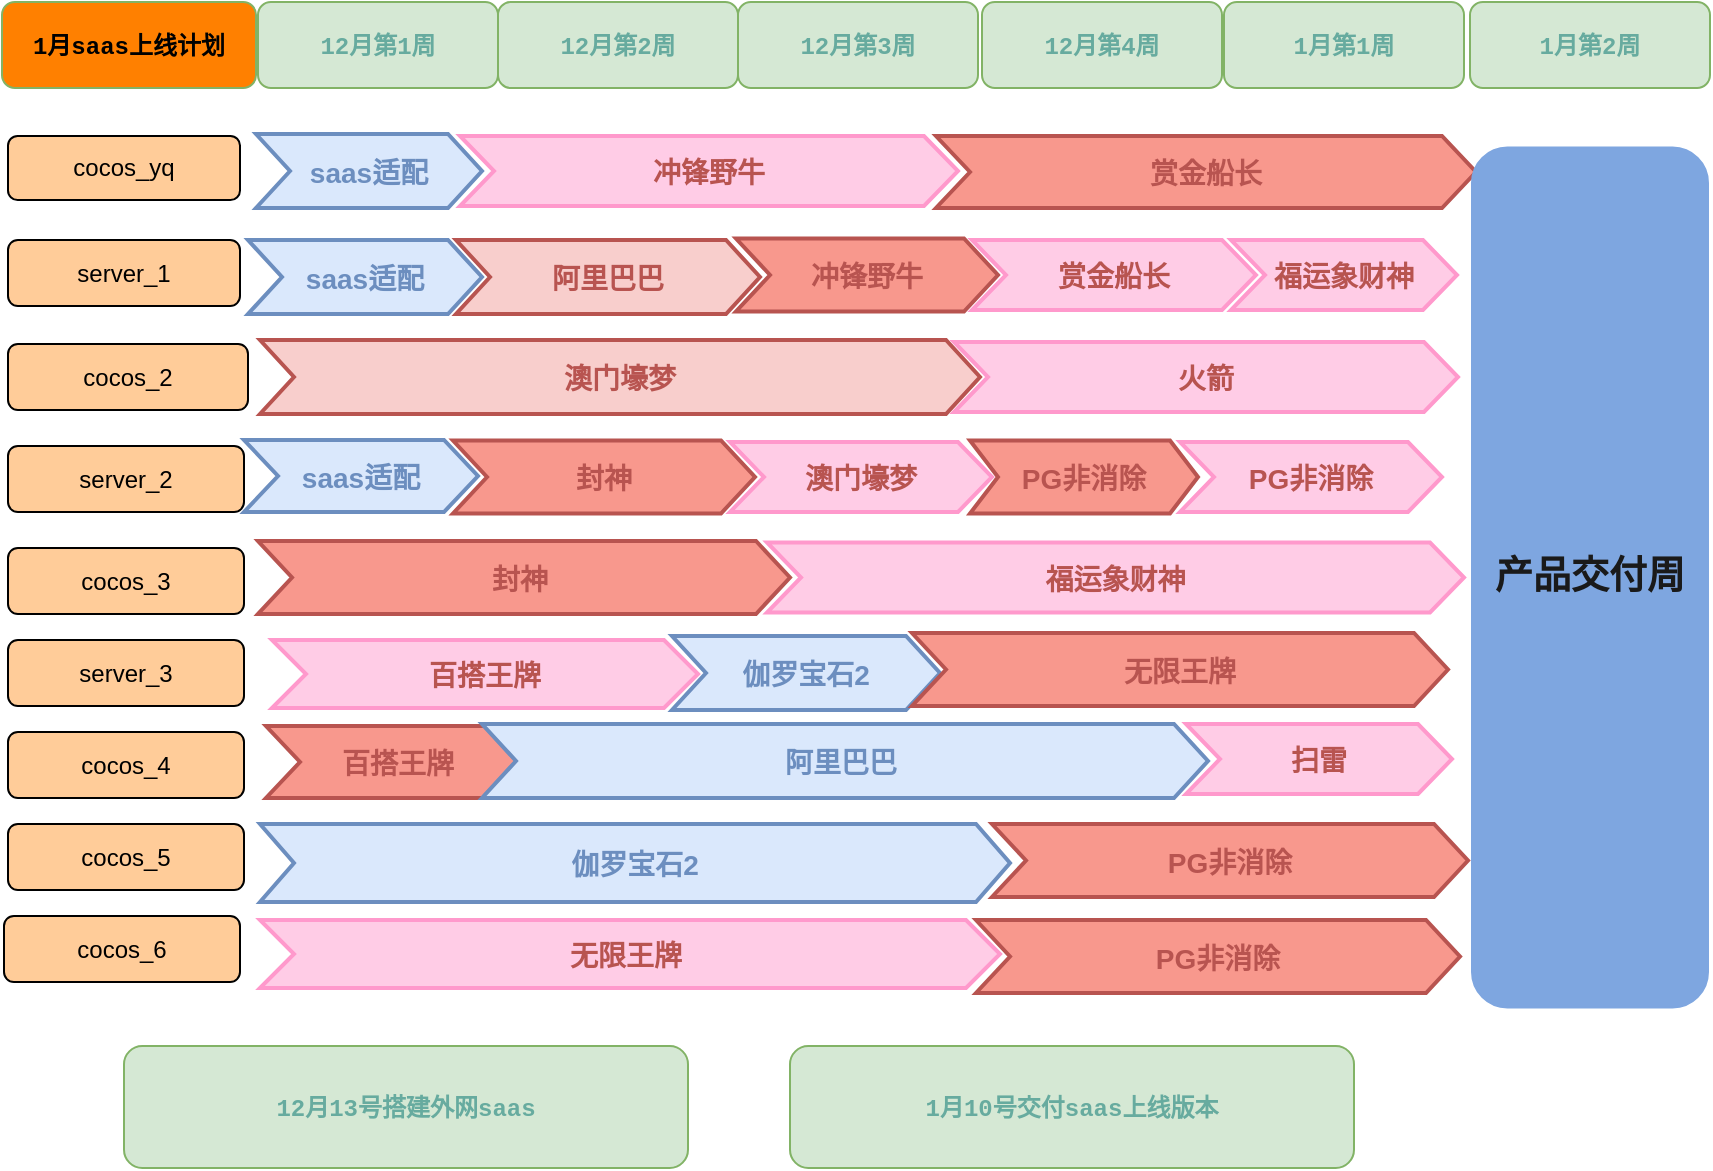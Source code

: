 <mxfile border="50" scale="3" compressed="false" locked="false" version="24.9.3">
  <diagram name="Blank" id="YmL12bMKpDGza6XwsDPr">
    <mxGraphModel dx="1426" dy="755" grid="0" gridSize="10" guides="1" tooltips="1" connect="1" arrows="1" fold="1" page="1" pageScale="1" pageWidth="827" pageHeight="1169" background="none" math="1" shadow="0">
      <root>
        <mxCell id="X5NqExCQtvZxIxQ7pmgY-0" />
        <mxCell id="1" parent="X5NqExCQtvZxIxQ7pmgY-0" />
        <mxCell id="NjAqU9Y5rHBkyYTPuW-a-1" value="" style="swimlane;fontStyle=2;childLayout=stackLayout;horizontal=1;startSize=0;fillColor=none;horizontalStack=1;resizeParent=1;resizeParentMax=0;resizeLast=0;collapsible=0;marginBottom=0;swimlaneFillColor=none;strokeColor=none;fontFamily=Helvetica;fontSize=14;fontColor=#BABABA;points=[];verticalAlign=middle;stackBorder=10;stackSpacing=-10;resizable=1;" parent="1" vertex="1">
          <mxGeometry x="210" y="105" width="133" height="57" as="geometry" />
        </mxCell>
        <mxCell id="NjAqU9Y5rHBkyYTPuW-a-2" value="saas适配" style="shape=step;perimeter=stepPerimeter;strokeColor=#6C8EBF;fontFamily=Helvetica;fontSize=14;fontColor=#6C8EBF;fillColor=#dae8fc;fixedSize=1;size=17;fontStyle=1;strokeWidth=2;spacingTop=0;points=[];" parent="NjAqU9Y5rHBkyYTPuW-a-1" vertex="1">
          <mxGeometry x="10" y="10" width="113" height="37" as="geometry" />
        </mxCell>
        <mxCell id="jHLEkjA2fBFGdiIuungd-1" value="&lt;font style=&quot;&quot; face=&quot;Courier New&quot;&gt;&lt;b style=&quot;&quot;&gt;1月saas上线计划&lt;/b&gt;&lt;/font&gt;" style="rounded=1;whiteSpace=wrap;html=1;fillColor=#FF8000;strokeColor=#82b366;" parent="1" vertex="1">
          <mxGeometry x="93" y="49" width="127" height="43" as="geometry" />
        </mxCell>
        <mxCell id="jHLEkjA2fBFGdiIuungd-2" value="&lt;font color=&quot;#67ab9f&quot; style=&quot;&quot; face=&quot;Courier New&quot;&gt;&lt;b style=&quot;&quot;&gt;12月第1周&lt;/b&gt;&lt;/font&gt;" style="rounded=1;whiteSpace=wrap;html=1;fillColor=#d5e8d4;strokeColor=#82b366;" parent="1" vertex="1">
          <mxGeometry x="221" y="49" width="120" height="43" as="geometry" />
        </mxCell>
        <mxCell id="jHLEkjA2fBFGdiIuungd-3" value="&lt;font color=&quot;#67ab9f&quot; style=&quot;&quot; face=&quot;Courier New&quot;&gt;&lt;b style=&quot;&quot;&gt;12月第2周&lt;/b&gt;&lt;/font&gt;" style="rounded=1;whiteSpace=wrap;html=1;fillColor=#d5e8d4;strokeColor=#82b366;" parent="1" vertex="1">
          <mxGeometry x="341" y="49" width="120" height="43" as="geometry" />
        </mxCell>
        <mxCell id="jHLEkjA2fBFGdiIuungd-4" value="&lt;font color=&quot;#67ab9f&quot; style=&quot;&quot; face=&quot;Courier New&quot;&gt;&lt;b style=&quot;&quot;&gt;12月第3周&lt;/b&gt;&lt;/font&gt;" style="rounded=1;whiteSpace=wrap;html=1;fillColor=#d5e8d4;strokeColor=#82b366;" parent="1" vertex="1">
          <mxGeometry x="461" y="49" width="120" height="43" as="geometry" />
        </mxCell>
        <mxCell id="jHLEkjA2fBFGdiIuungd-5" value="&lt;font color=&quot;#67ab9f&quot; style=&quot;&quot; face=&quot;Courier New&quot;&gt;&lt;b style=&quot;&quot;&gt;12月第4周&lt;/b&gt;&lt;/font&gt;" style="rounded=1;whiteSpace=wrap;html=1;fillColor=#d5e8d4;strokeColor=#82b366;" parent="1" vertex="1">
          <mxGeometry x="583" y="49" width="120" height="43" as="geometry" />
        </mxCell>
        <mxCell id="jHLEkjA2fBFGdiIuungd-7" value="saas适配" style="shape=step;perimeter=stepPerimeter;strokeColor=#6C8EBF;fontFamily=Helvetica;fontSize=14;fontColor=#6C8EBF;fillColor=#dae8fc;fixedSize=1;size=17;fontStyle=1;strokeWidth=2;spacingTop=0;points=[];" parent="1" vertex="1">
          <mxGeometry x="216" y="168" width="117" height="37" as="geometry" />
        </mxCell>
        <mxCell id="jHLEkjA2fBFGdiIuungd-9" value="server_1" style="rounded=1;whiteSpace=wrap;html=1;fillColor=#FFCC99;" parent="1" vertex="1">
          <mxGeometry x="96" y="168" width="116" height="33" as="geometry" />
        </mxCell>
        <mxCell id="jHLEkjA2fBFGdiIuungd-6" value="cocos_yq" style="rounded=1;whiteSpace=wrap;html=1;fillColor=#FFCC99;" parent="1" vertex="1">
          <mxGeometry x="96" y="116" width="116" height="32" as="geometry" />
        </mxCell>
        <mxCell id="jHLEkjA2fBFGdiIuungd-13" value="cocos_2" style="rounded=1;whiteSpace=wrap;html=1;fillColor=#FFCC99;" parent="1" vertex="1">
          <mxGeometry x="96" y="220" width="120" height="33" as="geometry" />
        </mxCell>
        <mxCell id="jHLEkjA2fBFGdiIuungd-15" value="澳门壕梦" style="shape=step;perimeter=stepPerimeter;strokeColor=#B85450;fontFamily=Helvetica;fontSize=14;fontColor=#B85450;fillColor=#f8cecc;fixedSize=1;size=17;fontStyle=1;strokeWidth=2;spacingTop=0;points=[];" parent="1" vertex="1">
          <mxGeometry x="222" y="218" width="360" height="37" as="geometry" />
        </mxCell>
        <mxCell id="jHLEkjA2fBFGdiIuungd-16" value="server_2" style="rounded=1;whiteSpace=wrap;html=1;fillColor=#FFCC99;" parent="1" vertex="1">
          <mxGeometry x="96" y="271" width="118" height="33" as="geometry" />
        </mxCell>
        <mxCell id="jHLEkjA2fBFGdiIuungd-19" value="cocos_3" style="rounded=1;whiteSpace=wrap;html=1;fillColor=#FFCC99;" parent="1" vertex="1">
          <mxGeometry x="96" y="322" width="118" height="33" as="geometry" />
        </mxCell>
        <mxCell id="jHLEkjA2fBFGdiIuungd-20" value="福运象财神" style="shape=step;perimeter=stepPerimeter;strokeColor=#FF99CC;fontFamily=Helvetica;fontSize=14;fontColor=#B85450;fillColor=#FFCCE6;fixedSize=1;size=17;fontStyle=1;strokeWidth=2;spacingTop=0;points=[];" parent="1" vertex="1">
          <mxGeometry x="475.5" y="319.25" width="348.5" height="35" as="geometry" />
        </mxCell>
        <mxCell id="jHLEkjA2fBFGdiIuungd-21" value="server_3" style="rounded=1;whiteSpace=wrap;html=1;fillColor=#FFCC99;" parent="1" vertex="1">
          <mxGeometry x="96" y="368" width="118" height="33" as="geometry" />
        </mxCell>
        <mxCell id="jHLEkjA2fBFGdiIuungd-23" value="百搭王牌" style="shape=step;perimeter=stepPerimeter;strokeColor=#FF99CC;fontFamily=Helvetica;fontSize=14;fontColor=#B85450;fillColor=#FFCCE6;fixedSize=1;size=17;fontStyle=1;strokeWidth=2;spacingTop=0;points=[];" parent="1" vertex="1">
          <mxGeometry x="228" y="368" width="213" height="34" as="geometry" />
        </mxCell>
        <mxCell id="CsTmaGD1aU-mV8qhUe4z-2" value="扫雷" style="shape=step;perimeter=stepPerimeter;strokeColor=#FF99CC;fontFamily=Helvetica;fontSize=14;fontColor=#B85450;fillColor=#FFCCE6;fixedSize=1;size=17;fontStyle=1;strokeWidth=2;spacingTop=0;points=[];" parent="1" vertex="1">
          <mxGeometry x="685" y="410" width="133" height="35" as="geometry" />
        </mxCell>
        <mxCell id="CsTmaGD1aU-mV8qhUe4z-4" value="阿里巴巴" style="shape=step;perimeter=stepPerimeter;strokeColor=#B85450;fontFamily=Helvetica;fontSize=14;fontColor=#B85450;fillColor=#f8cecc;fixedSize=1;size=17;fontStyle=1;strokeWidth=2;spacingTop=0;points=[];" parent="1" vertex="1">
          <mxGeometry x="320" y="168" width="152" height="37" as="geometry" />
        </mxCell>
        <mxCell id="CsTmaGD1aU-mV8qhUe4z-5" value="伽罗宝石2" style="shape=step;perimeter=stepPerimeter;strokeColor=#6C8EBF;fontFamily=Helvetica;fontSize=14;fontColor=#6C8EBF;fillColor=#dae8fc;fixedSize=1;size=17;fontStyle=1;strokeWidth=2;spacingTop=0;points=[];" parent="1" vertex="1">
          <mxGeometry x="428" y="366" width="134" height="37" as="geometry" />
        </mxCell>
        <mxCell id="CsTmaGD1aU-mV8qhUe4z-6" value="cocos_4" style="rounded=1;whiteSpace=wrap;html=1;fillColor=#FFCC99;" parent="1" vertex="1">
          <mxGeometry x="96" y="414" width="118" height="33" as="geometry" />
        </mxCell>
        <mxCell id="CsTmaGD1aU-mV8qhUe4z-7" value="cocos_5" style="rounded=1;whiteSpace=wrap;html=1;fillColor=#FFCC99;" parent="1" vertex="1">
          <mxGeometry x="96" y="460" width="118" height="33" as="geometry" />
        </mxCell>
        <mxCell id="CsTmaGD1aU-mV8qhUe4z-8" value="伽罗宝石2" style="shape=step;perimeter=stepPerimeter;strokeColor=#6C8EBF;fontFamily=Helvetica;fontSize=14;fontColor=#6C8EBF;fillColor=#dae8fc;fixedSize=1;size=17;fontStyle=1;strokeWidth=2;spacingTop=0;points=[];" parent="1" vertex="1">
          <mxGeometry x="222" y="460" width="375" height="39" as="geometry" />
        </mxCell>
        <mxCell id="CsTmaGD1aU-mV8qhUe4z-9" value="百搭王牌" style="shape=step;perimeter=stepPerimeter;strokeColor=#B85450;fontFamily=Helvetica;fontSize=14;fontColor=#B85450;fillColor=#F8988D;fixedSize=1;size=17;fontStyle=1;strokeWidth=2;spacingTop=0;points=[];" parent="1" vertex="1">
          <mxGeometry x="225" y="411" width="132" height="36" as="geometry" />
        </mxCell>
        <mxCell id="4Wf9d1rDj4cqY6XMbrsE-1" value="saas适配" style="shape=step;perimeter=stepPerimeter;strokeColor=#6C8EBF;fontFamily=Helvetica;fontSize=14;fontColor=#6C8EBF;fillColor=#dae8fc;fixedSize=1;size=17;fontStyle=1;strokeWidth=2;spacingTop=0;points=[];" vertex="1" parent="1">
          <mxGeometry x="214" y="268" width="117" height="36" as="geometry" />
        </mxCell>
        <mxCell id="4Wf9d1rDj4cqY6XMbrsE-2" value="&lt;font color=&quot;#67ab9f&quot; style=&quot;&quot; face=&quot;Courier New&quot;&gt;&lt;b style=&quot;&quot;&gt;1月第1周&lt;/b&gt;&lt;/font&gt;" style="rounded=1;whiteSpace=wrap;html=1;fillColor=#d5e8d4;strokeColor=#82b366;" vertex="1" parent="1">
          <mxGeometry x="704" y="49" width="120" height="43" as="geometry" />
        </mxCell>
        <mxCell id="4Wf9d1rDj4cqY6XMbrsE-3" value="cocos_6" style="rounded=1;whiteSpace=wrap;html=1;fillColor=#FFCC99;" vertex="1" parent="1">
          <mxGeometry x="94" y="506" width="118" height="33" as="geometry" />
        </mxCell>
        <mxCell id="4Wf9d1rDj4cqY6XMbrsE-4" value="阿里巴巴 " style="shape=step;perimeter=stepPerimeter;strokeColor=#6C8EBF;fontFamily=Helvetica;fontSize=14;fontColor=#6C8EBF;fillColor=#dae8fc;fixedSize=1;size=17;fontStyle=1;strokeWidth=2;spacingTop=0;points=[];" vertex="1" parent="1">
          <mxGeometry x="333" y="410" width="363" height="37" as="geometry" />
        </mxCell>
        <mxCell id="4Wf9d1rDj4cqY6XMbrsE-5" value="赏金船长" style="shape=step;perimeter=stepPerimeter;strokeColor=#B85450;fontFamily=Helvetica;fontSize=14;fontColor=#B85450;fillColor=#F8988D;fixedSize=1;size=17;fontStyle=1;strokeWidth=2;spacingTop=0;points=[];" vertex="1" parent="1">
          <mxGeometry x="560" y="116" width="270" height="36" as="geometry" />
        </mxCell>
        <mxCell id="4Wf9d1rDj4cqY6XMbrsE-6" value="赏金船长" style="shape=step;perimeter=stepPerimeter;strokeColor=#FF99CC;fontFamily=Helvetica;fontSize=14;fontColor=#B85450;fillColor=#FFCCE6;fixedSize=1;size=17;fontStyle=1;strokeWidth=2;spacingTop=0;points=[];" vertex="1" parent="1">
          <mxGeometry x="578" y="168" width="142" height="35" as="geometry" />
        </mxCell>
        <mxCell id="4Wf9d1rDj4cqY6XMbrsE-7" value="封神" style="shape=step;perimeter=stepPerimeter;strokeColor=#B85450;fontFamily=Helvetica;fontSize=14;fontColor=#B85450;fillColor=#F8988D;fixedSize=1;size=17;fontStyle=1;strokeWidth=2;spacingTop=0;points=[];" vertex="1" parent="1">
          <mxGeometry x="318.5" y="268.25" width="151" height="36.5" as="geometry" />
        </mxCell>
        <mxCell id="4Wf9d1rDj4cqY6XMbrsE-8" value="冲锋野牛" style="shape=step;perimeter=stepPerimeter;strokeColor=#B85450;fontFamily=Helvetica;fontSize=14;fontColor=#B85450;fillColor=#F8988D;fixedSize=1;size=17;fontStyle=1;strokeWidth=2;spacingTop=0;points=[];" vertex="1" parent="1">
          <mxGeometry x="460" y="167.25" width="131" height="36.5" as="geometry" />
        </mxCell>
        <mxCell id="4Wf9d1rDj4cqY6XMbrsE-9" value="无限王牌 " style="shape=step;perimeter=stepPerimeter;strokeColor=#FF99CC;fontFamily=Helvetica;fontSize=14;fontColor=#B85450;fillColor=#FFCCE6;fixedSize=1;size=17;fontStyle=1;strokeWidth=2;spacingTop=0;points=[];" vertex="1" parent="1">
          <mxGeometry x="222" y="508" width="370" height="34" as="geometry" />
        </mxCell>
        <mxCell id="4Wf9d1rDj4cqY6XMbrsE-10" value="澳门壕梦" style="shape=step;perimeter=stepPerimeter;strokeColor=#FF99CC;fontFamily=Helvetica;fontSize=14;fontColor=#B85450;fillColor=#FFCCE6;fixedSize=1;size=17;fontStyle=1;strokeWidth=2;spacingTop=0;points=[];" vertex="1" parent="1">
          <mxGeometry x="457" y="269" width="131" height="35" as="geometry" />
        </mxCell>
        <mxCell id="4Wf9d1rDj4cqY6XMbrsE-11" value="火箭" style="shape=step;perimeter=stepPerimeter;strokeColor=#FF99CC;fontFamily=Helvetica;fontSize=14;fontColor=#B85450;fillColor=#FFCCE6;fixedSize=1;size=17;fontStyle=1;strokeWidth=2;spacingTop=0;points=[];" vertex="1" parent="1">
          <mxGeometry x="569" y="219" width="252" height="35" as="geometry" />
        </mxCell>
        <mxCell id="4Wf9d1rDj4cqY6XMbrsE-12" value="封神 " style="shape=step;perimeter=stepPerimeter;strokeColor=#B85450;fontFamily=Helvetica;fontSize=14;fontColor=#B85450;fillColor=#F8988D;fixedSize=1;size=17;fontStyle=1;strokeWidth=2;spacingTop=0;points=[];" vertex="1" parent="1">
          <mxGeometry x="221" y="318.5" width="266" height="36.5" as="geometry" />
        </mxCell>
        <mxCell id="4Wf9d1rDj4cqY6XMbrsE-13" value="冲锋野牛" style="shape=step;perimeter=stepPerimeter;strokeColor=#FF99CC;fontFamily=Helvetica;fontSize=14;fontColor=#B85450;fillColor=#FFCCE6;fixedSize=1;size=17;fontStyle=1;strokeWidth=2;spacingTop=0;points=[];" vertex="1" parent="1">
          <mxGeometry x="322" y="116" width="249" height="35" as="geometry" />
        </mxCell>
        <mxCell id="4Wf9d1rDj4cqY6XMbrsE-15" value="PG非消除" style="shape=step;perimeter=stepPerimeter;strokeColor=#B85450;fontFamily=Helvetica;fontSize=14;fontColor=#B85450;fillColor=#F8988D;fixedSize=1;size=17;fontStyle=1;strokeWidth=2;spacingTop=0;points=[];" vertex="1" parent="1">
          <mxGeometry x="588" y="460" width="238" height="36.5" as="geometry" />
        </mxCell>
        <mxCell id="4Wf9d1rDj4cqY6XMbrsE-16" value="福运象财神" style="shape=step;perimeter=stepPerimeter;strokeColor=#FF99CC;fontFamily=Helvetica;fontSize=14;fontColor=#B85450;fillColor=#FFCCE6;fixedSize=1;size=17;fontStyle=1;strokeWidth=2;spacingTop=0;points=[];" vertex="1" parent="1">
          <mxGeometry x="707.5" y="168" width="113" height="35" as="geometry" />
        </mxCell>
        <mxCell id="4Wf9d1rDj4cqY6XMbrsE-17" value="PG非消除" style="shape=step;perimeter=stepPerimeter;strokeColor=#B85450;fontFamily=Helvetica;fontSize=14;fontColor=#B85450;fillColor=#F8988D;fixedSize=1;size=17;fontStyle=1;strokeWidth=2;spacingTop=0;points=[];" vertex="1" parent="1">
          <mxGeometry x="580" y="508" width="242" height="36.5" as="geometry" />
        </mxCell>
        <mxCell id="4Wf9d1rDj4cqY6XMbrsE-18" value="无限王牌" style="shape=step;perimeter=stepPerimeter;strokeColor=#B85450;fontFamily=Helvetica;fontSize=14;fontColor=#B85450;fillColor=#F8988D;fixedSize=1;size=17;fontStyle=1;strokeWidth=2;spacingTop=0;points=[];" vertex="1" parent="1">
          <mxGeometry x="548" y="364.5" width="268" height="36.5" as="geometry" />
        </mxCell>
        <mxCell id="4Wf9d1rDj4cqY6XMbrsE-21" value="PG非消除" style="shape=step;perimeter=stepPerimeter;strokeColor=#B85450;fontFamily=Helvetica;fontSize=14;fontColor=#B85450;fillColor=#F8988D;fixedSize=1;size=14;fontStyle=1;strokeWidth=2;spacingTop=0;points=[];" vertex="1" parent="1">
          <mxGeometry x="577" y="268.25" width="114" height="36.5" as="geometry" />
        </mxCell>
        <mxCell id="4Wf9d1rDj4cqY6XMbrsE-31" value="&lt;font color=&quot;#67ab9f&quot; style=&quot;&quot; face=&quot;Courier New&quot;&gt;&lt;b style=&quot;&quot;&gt;12月13号搭建外网saas&lt;/b&gt;&lt;/font&gt;" style="rounded=1;whiteSpace=wrap;html=1;fillColor=#d5e8d4;strokeColor=#82b366;" vertex="1" parent="1">
          <mxGeometry x="154" y="571" width="282" height="61" as="geometry" />
        </mxCell>
        <mxCell id="4Wf9d1rDj4cqY6XMbrsE-33" value="&lt;font color=&quot;#67ab9f&quot; style=&quot;&quot; face=&quot;Courier New&quot;&gt;&lt;b style=&quot;&quot;&gt;1月10号交付saas上线版本&lt;/b&gt;&lt;/font&gt;" style="rounded=1;whiteSpace=wrap;html=1;fillColor=#d5e8d4;strokeColor=#82b366;" vertex="1" parent="1">
          <mxGeometry x="487" y="571" width="282" height="61" as="geometry" />
        </mxCell>
        <mxCell id="4Wf9d1rDj4cqY6XMbrsE-34" value="&lt;div style=&quot;&quot;&gt;&lt;b style=&quot;color: rgb(26, 26, 26); font-family: &amp;quot;Courier New&amp;quot;; background-color: initial;&quot;&gt;&lt;font style=&quot;font-size: 19px;&quot;&gt;产品交付周&lt;/font&gt;&lt;/b&gt;&lt;/div&gt;" style="rounded=1;whiteSpace=wrap;html=1;fillColor=#7EA6E0;strokeColor=#7EA6E0;align=center;" vertex="1" parent="1">
          <mxGeometry x="828" y="121.75" width="118" height="430" as="geometry" />
        </mxCell>
        <mxCell id="4Wf9d1rDj4cqY6XMbrsE-35" value="&lt;font color=&quot;#67ab9f&quot; style=&quot;&quot; face=&quot;Courier New&quot;&gt;&lt;b style=&quot;&quot;&gt;1月第2周&lt;/b&gt;&lt;/font&gt;" style="rounded=1;whiteSpace=wrap;html=1;fillColor=#d5e8d4;strokeColor=#82b366;" vertex="1" parent="1">
          <mxGeometry x="827" y="49" width="120" height="43" as="geometry" />
        </mxCell>
        <mxCell id="4Wf9d1rDj4cqY6XMbrsE-36" value="PG非消除" style="shape=step;perimeter=stepPerimeter;strokeColor=#FF99CC;fontFamily=Helvetica;fontSize=14;fontColor=#B85450;fillColor=#FFCCE6;fixedSize=1;size=17;fontStyle=1;strokeWidth=2;spacingTop=0;points=[];" vertex="1" parent="1">
          <mxGeometry x="682" y="269" width="131" height="35" as="geometry" />
        </mxCell>
      </root>
    </mxGraphModel>
  </diagram>
</mxfile>

